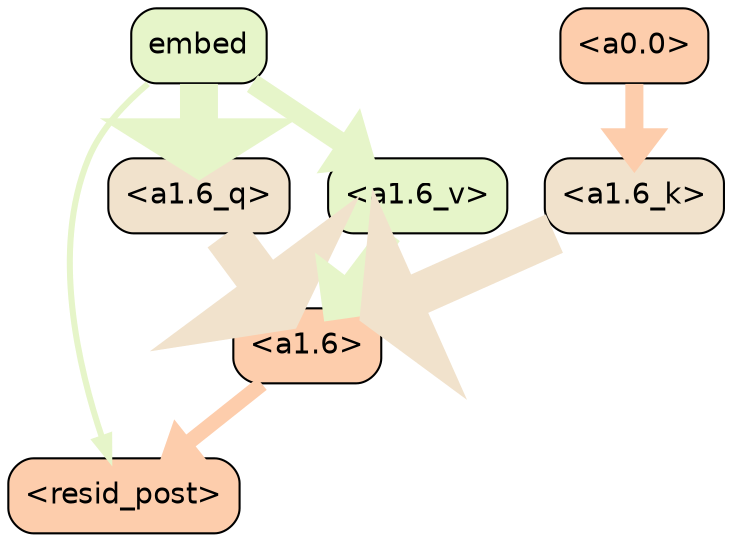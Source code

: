 strict digraph "" {
	graph [bgcolor=transparent,
		layout=dot,
		overlap=false,
		splines=true
	];
	"<a1.6>"	[color=black,
		fillcolor="#fdcdac",
		fontname=Helvetica,
		shape=box,
		style="filled, rounded"];
	"<resid_post>"	[color=black,
		fillcolor="#fdcdac",
		fontname=Helvetica,
		shape=box,
		style="filled, rounded"];
	"<a1.6>" -> "<resid_post>"	[color="#fdcdac",
		penwidth=7.245298147201538];
	embed	[color=black,
		fillcolor="#e6f5c9",
		fontname=Helvetica,
		shape=box,
		style="filled, rounded"];
	embed -> "<resid_post>"	[color="#e6f5c9",
		penwidth=2.896503448486328];
	"<a1.6_q>"	[color=black,
		fillcolor="#f1e2cc",
		fontname=Helvetica,
		shape=box,
		style="filled, rounded"];
	embed -> "<a1.6_q>"	[color="#e6f5c9",
		penwidth=18.218334197998047];
	"<a1.6_v>"	[color=black,
		fillcolor="#e6f5c9",
		fontname=Helvetica,
		shape=box,
		style="filled, rounded"];
	embed -> "<a1.6_v>"	[color="#e6f5c9",
		penwidth=9.637654781341553];
	"<a1.6_q>" -> "<a1.6>"	[color="#f1e2cc",
		penwidth=21.695740699768066];
	"<a1.6_k>"	[color=black,
		fillcolor="#f1e2cc",
		fontname=Helvetica,
		shape=box,
		style="filled, rounded"];
	"<a1.6_k>" -> "<a1.6>"	[color="#f1e2cc",
		penwidth=20.15286922454834];
	"<a1.6_v>" -> "<a1.6>"	[color="#e6f5c9",
		penwidth=11.330328941345215];
	"<a0.0>"	[color=black,
		fillcolor="#fdcdac",
		fontname=Helvetica,
		shape=box,
		style="filled, rounded"];
	"<a0.0>" -> "<a1.6_k>"	[color="#fdcdac",
		penwidth=8.66813039779663];
}
